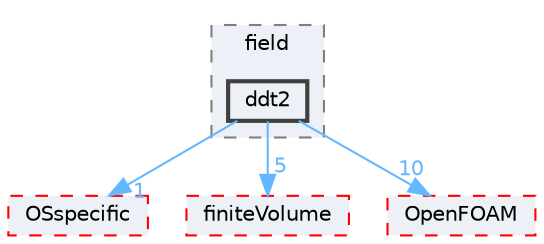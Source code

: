 digraph "src/functionObjects/field/ddt2"
{
 // LATEX_PDF_SIZE
  bgcolor="transparent";
  edge [fontname=Helvetica,fontsize=10,labelfontname=Helvetica,labelfontsize=10];
  node [fontname=Helvetica,fontsize=10,shape=box,height=0.2,width=0.4];
  compound=true
  subgraph clusterdir_bae024cac12ddc6733a616261920a91f {
    graph [ bgcolor="#edf0f7", pencolor="grey50", label="field", fontname=Helvetica,fontsize=10 style="filled,dashed", URL="dir_bae024cac12ddc6733a616261920a91f.html",tooltip=""]
  dir_e369815c5598cedcbd923732d2cbe78b [label="ddt2", fillcolor="#edf0f7", color="grey25", style="filled,bold", URL="dir_e369815c5598cedcbd923732d2cbe78b.html",tooltip=""];
  }
  dir_1e7df7a7407fc4618be5c18f76eb7b99 [label="OSspecific", fillcolor="#edf0f7", color="red", style="filled,dashed", URL="dir_1e7df7a7407fc4618be5c18f76eb7b99.html",tooltip=""];
  dir_9bd15774b555cf7259a6fa18f99fe99b [label="finiteVolume", fillcolor="#edf0f7", color="red", style="filled,dashed", URL="dir_9bd15774b555cf7259a6fa18f99fe99b.html",tooltip=""];
  dir_c5473ff19b20e6ec4dfe5c310b3778a8 [label="OpenFOAM", fillcolor="#edf0f7", color="red", style="filled,dashed", URL="dir_c5473ff19b20e6ec4dfe5c310b3778a8.html",tooltip=""];
  dir_e369815c5598cedcbd923732d2cbe78b->dir_1e7df7a7407fc4618be5c18f76eb7b99 [headlabel="1", labeldistance=1.5 headhref="dir_000820_002727.html" href="dir_000820_002727.html" color="steelblue1" fontcolor="steelblue1"];
  dir_e369815c5598cedcbd923732d2cbe78b->dir_9bd15774b555cf7259a6fa18f99fe99b [headlabel="5", labeldistance=1.5 headhref="dir_000820_001387.html" href="dir_000820_001387.html" color="steelblue1" fontcolor="steelblue1"];
  dir_e369815c5598cedcbd923732d2cbe78b->dir_c5473ff19b20e6ec4dfe5c310b3778a8 [headlabel="10", labeldistance=1.5 headhref="dir_000820_002695.html" href="dir_000820_002695.html" color="steelblue1" fontcolor="steelblue1"];
}

